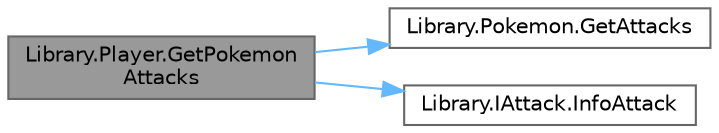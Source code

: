 digraph "Library.Player.GetPokemonAttacks"
{
 // INTERACTIVE_SVG=YES
 // LATEX_PDF_SIZE
  bgcolor="transparent";
  edge [fontname=Helvetica,fontsize=10,labelfontname=Helvetica,labelfontsize=10];
  node [fontname=Helvetica,fontsize=10,shape=box,height=0.2,width=0.4];
  rankdir="LR";
  Node1 [id="Node000001",label="Library.Player.GetPokemon\lAttacks",height=0.2,width=0.4,color="gray40", fillcolor="grey60", style="filled", fontcolor="black",tooltip="Devuelve un string con los nombres de todos los ataques del pokemon activo."];
  Node1 -> Node2 [id="edge1_Node000001_Node000002",color="steelblue1",style="solid",tooltip=" "];
  Node2 [id="Node000002",label="Library.Pokemon.GetAttacks",height=0.2,width=0.4,color="grey40", fillcolor="white", style="filled",URL="$classLibrary_1_1Pokemon.html#a7d75c0e46aae96acbbeee27639f365b4",tooltip="Devuelve la lista de ataques del Pokemon."];
  Node1 -> Node3 [id="edge2_Node000001_Node000003",color="steelblue1",style="solid",tooltip=" "];
  Node3 [id="Node000003",label="Library.IAttack.InfoAttack",height=0.2,width=0.4,color="grey40", fillcolor="white", style="filled",URL="$interfaceLibrary_1_1IAttack.html#ae1d9f015158d56aae38b051a6b0d9299",tooltip="Genera una descripción del ataque."];
}
